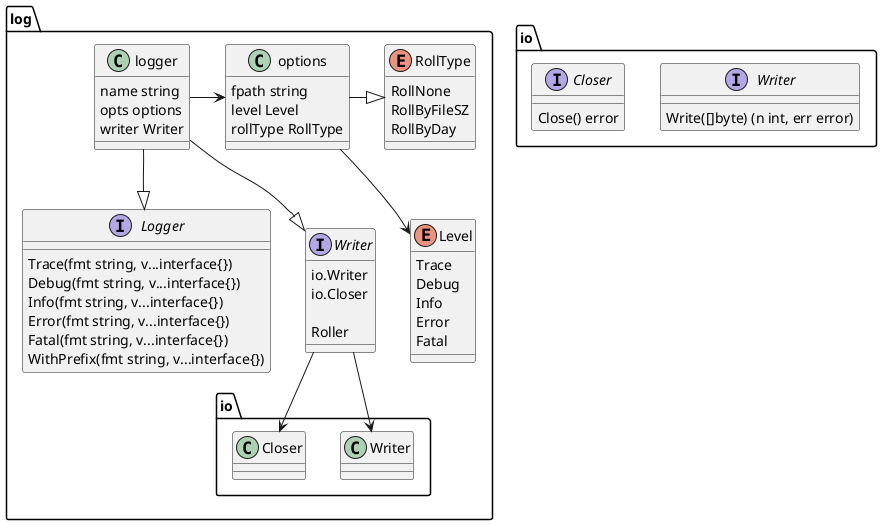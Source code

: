 @startuml

package "log" {

enum Level {
	Trace
	Debug
	Info
	Error
	Fatal
}

interface Logger {
	Trace(fmt string, v...interface{})
	Debug(fmt string, v...interface{})
	Info(fmt string, v...interface{})
	Error(fmt string, v...interface{})
	Fatal(fmt string, v...interface{})
	WithPrefix(fmt string, v...interface{})
}

enum RollType {
	RollNone
	RollByFileSZ
	RollByDay
}

interface Writer {
	io.Writer
	io.Closer

	Roller
}

Writer --> io.Writer
Writer --> io.Closer

class logger {
	name string
	opts options
	writer Writer
}

logger -> options
logger --|> Writer
logger -down-|> Logger

class options {
	fpath string
	level Level
	rollType RollType
}

options --> Level
options -|> RollType

}

package "io" {

interface Writer {
	Write([]byte) (n int, err error)
}

interface Closer {
	Close() error
}

}

@enduml